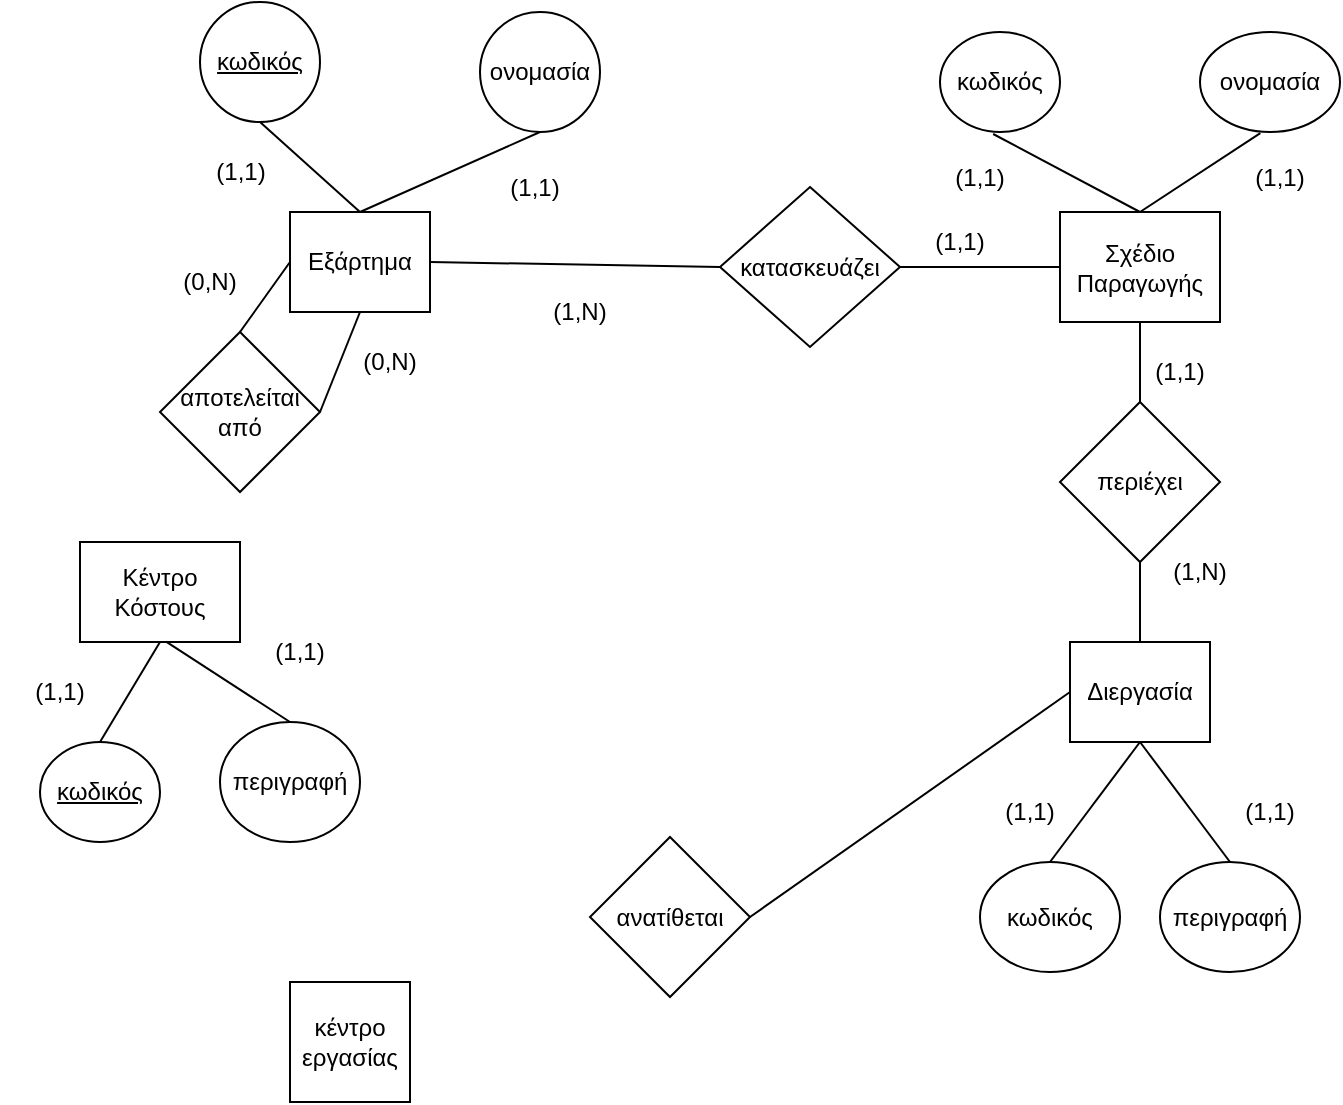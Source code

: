 <mxfile version="15.7.1" type="github">
  <diagram id="LTl8zBPWlZ8ZLa3nz-Xt" name="Page-1">
    <mxGraphModel dx="1185" dy="635" grid="1" gridSize="10" guides="1" tooltips="1" connect="1" arrows="1" fold="1" page="1" pageScale="1" pageWidth="850" pageHeight="1100" math="0" shadow="0">
      <root>
        <mxCell id="0" />
        <mxCell id="1" parent="0" />
        <mxCell id="LqERkvLyO3rpKpm1ci0t-1" value="Εξάρτημα" style="rounded=0;whiteSpace=wrap;html=1;" vertex="1" parent="1">
          <mxGeometry x="215" y="115" width="70" height="50" as="geometry" />
        </mxCell>
        <mxCell id="LqERkvLyO3rpKpm1ci0t-2" value="&lt;u&gt;κωδικός&lt;/u&gt;" style="ellipse;whiteSpace=wrap;html=1;" vertex="1" parent="1">
          <mxGeometry x="170" y="10" width="60" height="60" as="geometry" />
        </mxCell>
        <mxCell id="LqERkvLyO3rpKpm1ci0t-3" value="ονομασία" style="ellipse;whiteSpace=wrap;html=1;" vertex="1" parent="1">
          <mxGeometry x="310" y="15" width="60" height="60" as="geometry" />
        </mxCell>
        <mxCell id="LqERkvLyO3rpKpm1ci0t-4" value="" style="endArrow=none;html=1;rounded=0;entryX=0.5;entryY=0;entryDx=0;entryDy=0;exitX=0.5;exitY=1;exitDx=0;exitDy=0;" edge="1" parent="1" source="LqERkvLyO3rpKpm1ci0t-2" target="LqERkvLyO3rpKpm1ci0t-1">
          <mxGeometry width="50" height="50" relative="1" as="geometry">
            <mxPoint x="280" y="330" as="sourcePoint" />
            <mxPoint x="330" y="280" as="targetPoint" />
          </mxGeometry>
        </mxCell>
        <mxCell id="LqERkvLyO3rpKpm1ci0t-5" value="" style="endArrow=none;html=1;rounded=0;entryX=0.5;entryY=1;entryDx=0;entryDy=0;exitX=0.5;exitY=0;exitDx=0;exitDy=0;" edge="1" parent="1" source="LqERkvLyO3rpKpm1ci0t-1" target="LqERkvLyO3rpKpm1ci0t-3">
          <mxGeometry width="50" height="50" relative="1" as="geometry">
            <mxPoint x="220" y="260" as="sourcePoint" />
            <mxPoint x="270" y="210" as="targetPoint" />
          </mxGeometry>
        </mxCell>
        <mxCell id="LqERkvLyO3rpKpm1ci0t-8" value="" style="endArrow=none;html=1;rounded=0;entryX=0;entryY=0.5;entryDx=0;entryDy=0;exitX=0.5;exitY=0;exitDx=0;exitDy=0;" edge="1" parent="1" source="LqERkvLyO3rpKpm1ci0t-9" target="LqERkvLyO3rpKpm1ci0t-1">
          <mxGeometry width="50" height="50" relative="1" as="geometry">
            <mxPoint x="200" y="230" as="sourcePoint" />
            <mxPoint x="250" y="180" as="targetPoint" />
          </mxGeometry>
        </mxCell>
        <mxCell id="LqERkvLyO3rpKpm1ci0t-9" value="αποτελείται από" style="rhombus;whiteSpace=wrap;html=1;" vertex="1" parent="1">
          <mxGeometry x="150" y="175" width="80" height="80" as="geometry" />
        </mxCell>
        <mxCell id="LqERkvLyO3rpKpm1ci0t-10" value="" style="endArrow=none;html=1;rounded=0;exitX=1;exitY=0.5;exitDx=0;exitDy=0;entryX=0.5;entryY=1;entryDx=0;entryDy=0;" edge="1" parent="1" source="LqERkvLyO3rpKpm1ci0t-9" target="LqERkvLyO3rpKpm1ci0t-1">
          <mxGeometry width="50" height="50" relative="1" as="geometry">
            <mxPoint x="310" y="280" as="sourcePoint" />
            <mxPoint x="360" y="230" as="targetPoint" />
          </mxGeometry>
        </mxCell>
        <mxCell id="LqERkvLyO3rpKpm1ci0t-11" value="(1,1)" style="text;html=1;align=center;verticalAlign=middle;resizable=0;points=[];autosize=1;strokeColor=none;fillColor=none;" vertex="1" parent="1">
          <mxGeometry x="170" y="85" width="40" height="20" as="geometry" />
        </mxCell>
        <mxCell id="LqERkvLyO3rpKpm1ci0t-12" value="(1,1)" style="text;html=1;strokeColor=none;fillColor=none;align=center;verticalAlign=middle;whiteSpace=wrap;rounded=0;" vertex="1" parent="1">
          <mxGeometry x="310" y="90" width="55" height="25" as="geometry" />
        </mxCell>
        <mxCell id="LqERkvLyO3rpKpm1ci0t-14" value="(0,Ν)" style="text;html=1;strokeColor=none;fillColor=none;align=center;verticalAlign=middle;whiteSpace=wrap;rounded=0;" vertex="1" parent="1">
          <mxGeometry x="150" y="135" width="50" height="30" as="geometry" />
        </mxCell>
        <mxCell id="LqERkvLyO3rpKpm1ci0t-15" value="(0,Ν)" style="text;html=1;strokeColor=none;fillColor=none;align=center;verticalAlign=middle;whiteSpace=wrap;rounded=0;" vertex="1" parent="1">
          <mxGeometry x="240" y="175" width="50" height="30" as="geometry" />
        </mxCell>
        <mxCell id="LqERkvLyO3rpKpm1ci0t-16" value="Σχέδιο Παραγωγής" style="rounded=0;whiteSpace=wrap;html=1;" vertex="1" parent="1">
          <mxGeometry x="600" y="115" width="80" height="55" as="geometry" />
        </mxCell>
        <mxCell id="LqERkvLyO3rpKpm1ci0t-17" value="" style="endArrow=none;html=1;rounded=0;entryX=0.5;entryY=0;entryDx=0;entryDy=0;exitX=0.443;exitY=1.02;exitDx=0;exitDy=0;exitPerimeter=0;" edge="1" parent="1" source="LqERkvLyO3rpKpm1ci0t-18" target="LqERkvLyO3rpKpm1ci0t-16">
          <mxGeometry width="50" height="50" relative="1" as="geometry">
            <mxPoint x="520" y="100" as="sourcePoint" />
            <mxPoint x="470" y="170" as="targetPoint" />
          </mxGeometry>
        </mxCell>
        <mxCell id="LqERkvLyO3rpKpm1ci0t-18" value="κωδικός" style="ellipse;whiteSpace=wrap;html=1;" vertex="1" parent="1">
          <mxGeometry x="540" y="25" width="60" height="50" as="geometry" />
        </mxCell>
        <mxCell id="LqERkvLyO3rpKpm1ci0t-19" value="ονομασία" style="ellipse;whiteSpace=wrap;html=1;" vertex="1" parent="1">
          <mxGeometry x="670" y="25" width="70" height="50" as="geometry" />
        </mxCell>
        <mxCell id="LqERkvLyO3rpKpm1ci0t-20" value="" style="endArrow=none;html=1;rounded=0;entryX=0.431;entryY=1.012;entryDx=0;entryDy=0;entryPerimeter=0;exitX=0.5;exitY=0;exitDx=0;exitDy=0;" edge="1" parent="1" source="LqERkvLyO3rpKpm1ci0t-16" target="LqERkvLyO3rpKpm1ci0t-19">
          <mxGeometry width="50" height="50" relative="1" as="geometry">
            <mxPoint x="620" y="180" as="sourcePoint" />
            <mxPoint x="670" y="130" as="targetPoint" />
          </mxGeometry>
        </mxCell>
        <mxCell id="LqERkvLyO3rpKpm1ci0t-22" value="Κέντρο Κόστους" style="rounded=0;whiteSpace=wrap;html=1;" vertex="1" parent="1">
          <mxGeometry x="110" y="280" width="80" height="50" as="geometry" />
        </mxCell>
        <mxCell id="LqERkvLyO3rpKpm1ci0t-23" value="&lt;u&gt;κωδικός&lt;/u&gt;" style="ellipse;whiteSpace=wrap;html=1;" vertex="1" parent="1">
          <mxGeometry x="90" y="380" width="60" height="50" as="geometry" />
        </mxCell>
        <mxCell id="LqERkvLyO3rpKpm1ci0t-24" value="περιγραφή" style="ellipse;whiteSpace=wrap;html=1;" vertex="1" parent="1">
          <mxGeometry x="180" y="370" width="70" height="60" as="geometry" />
        </mxCell>
        <mxCell id="LqERkvLyO3rpKpm1ci0t-25" value="" style="endArrow=none;html=1;rounded=0;entryX=0.5;entryY=1;entryDx=0;entryDy=0;exitX=0.5;exitY=0;exitDx=0;exitDy=0;" edge="1" parent="1" source="LqERkvLyO3rpKpm1ci0t-23" target="LqERkvLyO3rpKpm1ci0t-22">
          <mxGeometry width="50" height="50" relative="1" as="geometry">
            <mxPoint x="370" y="330" as="sourcePoint" />
            <mxPoint x="420" y="280" as="targetPoint" />
          </mxGeometry>
        </mxCell>
        <mxCell id="LqERkvLyO3rpKpm1ci0t-26" value="" style="endArrow=none;html=1;rounded=0;entryX=0.5;entryY=0;entryDx=0;entryDy=0;exitX=0.538;exitY=0.996;exitDx=0;exitDy=0;exitPerimeter=0;" edge="1" parent="1" source="LqERkvLyO3rpKpm1ci0t-22" target="LqERkvLyO3rpKpm1ci0t-24">
          <mxGeometry width="50" height="50" relative="1" as="geometry">
            <mxPoint x="640" y="360" as="sourcePoint" />
            <mxPoint x="690" y="310" as="targetPoint" />
          </mxGeometry>
        </mxCell>
        <mxCell id="LqERkvLyO3rpKpm1ci0t-27" value="(1,1)" style="text;html=1;strokeColor=none;fillColor=none;align=center;verticalAlign=middle;whiteSpace=wrap;rounded=0;" vertex="1" parent="1">
          <mxGeometry x="70" y="340" width="60" height="30" as="geometry" />
        </mxCell>
        <mxCell id="LqERkvLyO3rpKpm1ci0t-28" value="(1,1)" style="text;html=1;strokeColor=none;fillColor=none;align=center;verticalAlign=middle;whiteSpace=wrap;rounded=0;" vertex="1" parent="1">
          <mxGeometry x="190" y="320" width="60" height="30" as="geometry" />
        </mxCell>
        <mxCell id="LqERkvLyO3rpKpm1ci0t-29" value="(1,1)" style="text;html=1;strokeColor=none;fillColor=none;align=center;verticalAlign=middle;whiteSpace=wrap;rounded=0;" vertex="1" parent="1">
          <mxGeometry x="540" y="85" width="40" height="25" as="geometry" />
        </mxCell>
        <mxCell id="LqERkvLyO3rpKpm1ci0t-30" value="(1,1)" style="text;html=1;strokeColor=none;fillColor=none;align=center;verticalAlign=middle;whiteSpace=wrap;rounded=0;" vertex="1" parent="1">
          <mxGeometry x="690" y="85" width="40" height="25" as="geometry" />
        </mxCell>
        <mxCell id="LqERkvLyO3rpKpm1ci0t-31" value="Διεργασία" style="rounded=0;whiteSpace=wrap;html=1;" vertex="1" parent="1">
          <mxGeometry x="605" y="330" width="70" height="50" as="geometry" />
        </mxCell>
        <mxCell id="LqERkvLyO3rpKpm1ci0t-32" value="κωδικός" style="ellipse;whiteSpace=wrap;html=1;" vertex="1" parent="1">
          <mxGeometry x="560" y="440" width="70" height="55" as="geometry" />
        </mxCell>
        <mxCell id="LqERkvLyO3rpKpm1ci0t-33" value="περιγραφή" style="ellipse;whiteSpace=wrap;html=1;" vertex="1" parent="1">
          <mxGeometry x="650" y="440" width="70" height="55" as="geometry" />
        </mxCell>
        <mxCell id="LqERkvLyO3rpKpm1ci0t-34" value="" style="endArrow=none;html=1;rounded=0;entryX=0.5;entryY=1;entryDx=0;entryDy=0;exitX=0.5;exitY=0;exitDx=0;exitDy=0;" edge="1" parent="1" source="LqERkvLyO3rpKpm1ci0t-32" target="LqERkvLyO3rpKpm1ci0t-31">
          <mxGeometry width="50" height="50" relative="1" as="geometry">
            <mxPoint x="620" y="310" as="sourcePoint" />
            <mxPoint x="670" y="260" as="targetPoint" />
          </mxGeometry>
        </mxCell>
        <mxCell id="LqERkvLyO3rpKpm1ci0t-35" value="" style="endArrow=none;html=1;rounded=0;entryX=0.5;entryY=1;entryDx=0;entryDy=0;exitX=0.5;exitY=0;exitDx=0;exitDy=0;" edge="1" parent="1" source="LqERkvLyO3rpKpm1ci0t-33" target="LqERkvLyO3rpKpm1ci0t-31">
          <mxGeometry width="50" height="50" relative="1" as="geometry">
            <mxPoint x="790" y="330" as="sourcePoint" />
            <mxPoint x="840" y="280" as="targetPoint" />
          </mxGeometry>
        </mxCell>
        <mxCell id="LqERkvLyO3rpKpm1ci0t-36" value="(1,1)" style="text;html=1;strokeColor=none;fillColor=none;align=center;verticalAlign=middle;whiteSpace=wrap;rounded=0;" vertex="1" parent="1">
          <mxGeometry x="560" y="400" width="50" height="30" as="geometry" />
        </mxCell>
        <mxCell id="LqERkvLyO3rpKpm1ci0t-37" value="(1,1)" style="text;html=1;strokeColor=none;fillColor=none;align=center;verticalAlign=middle;whiteSpace=wrap;rounded=0;" vertex="1" parent="1">
          <mxGeometry x="680" y="400" width="50" height="30" as="geometry" />
        </mxCell>
        <mxCell id="LqERkvLyO3rpKpm1ci0t-38" value="περιέχει" style="rhombus;whiteSpace=wrap;html=1;" vertex="1" parent="1">
          <mxGeometry x="600" y="210" width="80" height="80" as="geometry" />
        </mxCell>
        <mxCell id="LqERkvLyO3rpKpm1ci0t-39" value="" style="endArrow=none;html=1;rounded=0;entryX=0.5;entryY=1;entryDx=0;entryDy=0;exitX=0.5;exitY=0;exitDx=0;exitDy=0;" edge="1" parent="1" source="LqERkvLyO3rpKpm1ci0t-38" target="LqERkvLyO3rpKpm1ci0t-16">
          <mxGeometry width="50" height="50" relative="1" as="geometry">
            <mxPoint x="760" y="170" as="sourcePoint" />
            <mxPoint x="810" y="120" as="targetPoint" />
          </mxGeometry>
        </mxCell>
        <mxCell id="LqERkvLyO3rpKpm1ci0t-40" value="" style="endArrow=none;html=1;rounded=0;entryX=0.5;entryY=1;entryDx=0;entryDy=0;exitX=0.5;exitY=0;exitDx=0;exitDy=0;" edge="1" parent="1" source="LqERkvLyO3rpKpm1ci0t-31" target="LqERkvLyO3rpKpm1ci0t-38">
          <mxGeometry width="50" height="50" relative="1" as="geometry">
            <mxPoint x="790" y="310" as="sourcePoint" />
            <mxPoint x="840" y="260" as="targetPoint" />
          </mxGeometry>
        </mxCell>
        <mxCell id="LqERkvLyO3rpKpm1ci0t-41" value="(1,1)" style="text;html=1;strokeColor=none;fillColor=none;align=center;verticalAlign=middle;whiteSpace=wrap;rounded=0;" vertex="1" parent="1">
          <mxGeometry x="630" y="180" width="60" height="30" as="geometry" />
        </mxCell>
        <mxCell id="LqERkvLyO3rpKpm1ci0t-42" value="(1,Ν)" style="text;html=1;strokeColor=none;fillColor=none;align=center;verticalAlign=middle;whiteSpace=wrap;rounded=0;" vertex="1" parent="1">
          <mxGeometry x="640" y="280" width="60" height="30" as="geometry" />
        </mxCell>
        <mxCell id="LqERkvLyO3rpKpm1ci0t-43" value="κέντρο εργασίας" style="rounded=0;whiteSpace=wrap;html=1;" vertex="1" parent="1">
          <mxGeometry x="215" y="500" width="60" height="60" as="geometry" />
        </mxCell>
        <mxCell id="LqERkvLyO3rpKpm1ci0t-45" value="" style="endArrow=none;html=1;rounded=0;entryX=0;entryY=0.5;entryDx=0;entryDy=0;exitX=1;exitY=0.5;exitDx=0;exitDy=0;" edge="1" parent="1" source="LqERkvLyO3rpKpm1ci0t-47" target="LqERkvLyO3rpKpm1ci0t-16">
          <mxGeometry width="50" height="50" relative="1" as="geometry">
            <mxPoint x="480" y="150" as="sourcePoint" />
            <mxPoint x="560" y="180" as="targetPoint" />
          </mxGeometry>
        </mxCell>
        <mxCell id="LqERkvLyO3rpKpm1ci0t-46" value="(1,1)" style="text;html=1;strokeColor=none;fillColor=none;align=center;verticalAlign=middle;whiteSpace=wrap;rounded=0;" vertex="1" parent="1">
          <mxGeometry x="520" y="115" width="60" height="30" as="geometry" />
        </mxCell>
        <mxCell id="LqERkvLyO3rpKpm1ci0t-47" value="κατασκευάζει" style="rhombus;whiteSpace=wrap;html=1;" vertex="1" parent="1">
          <mxGeometry x="430" y="102.5" width="90" height="80" as="geometry" />
        </mxCell>
        <mxCell id="LqERkvLyO3rpKpm1ci0t-48" value="" style="endArrow=none;html=1;rounded=0;entryX=1;entryY=0.5;entryDx=0;entryDy=0;exitX=0;exitY=0.5;exitDx=0;exitDy=0;" edge="1" parent="1" source="LqERkvLyO3rpKpm1ci0t-47" target="LqERkvLyO3rpKpm1ci0t-1">
          <mxGeometry width="50" height="50" relative="1" as="geometry">
            <mxPoint x="380" y="230" as="sourcePoint" />
            <mxPoint x="430" y="180" as="targetPoint" />
          </mxGeometry>
        </mxCell>
        <mxCell id="LqERkvLyO3rpKpm1ci0t-49" value="(1,Ν)" style="text;html=1;strokeColor=none;fillColor=none;align=center;verticalAlign=middle;whiteSpace=wrap;rounded=0;" vertex="1" parent="1">
          <mxGeometry x="330" y="150" width="60" height="30" as="geometry" />
        </mxCell>
        <mxCell id="LqERkvLyO3rpKpm1ci0t-50" value="" style="endArrow=none;html=1;rounded=0;entryX=0;entryY=0.5;entryDx=0;entryDy=0;exitX=1;exitY=0.5;exitDx=0;exitDy=0;" edge="1" parent="1" source="LqERkvLyO3rpKpm1ci0t-51" target="LqERkvLyO3rpKpm1ci0t-31">
          <mxGeometry width="50" height="50" relative="1" as="geometry">
            <mxPoint x="480" y="420" as="sourcePoint" />
            <mxPoint x="530" y="370" as="targetPoint" />
          </mxGeometry>
        </mxCell>
        <mxCell id="LqERkvLyO3rpKpm1ci0t-51" value="ανατίθεται" style="rhombus;whiteSpace=wrap;html=1;" vertex="1" parent="1">
          <mxGeometry x="365" y="427.5" width="80" height="80" as="geometry" />
        </mxCell>
      </root>
    </mxGraphModel>
  </diagram>
</mxfile>
